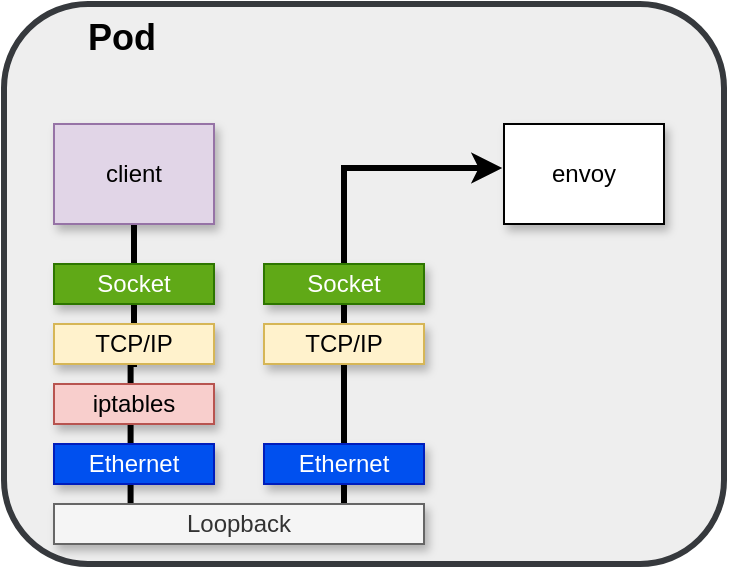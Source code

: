 <mxfile version="14.5.8" type="github">
  <diagram id="aHRHjcFz1VeGPJ0iJYx0" name="Page-1">
    <mxGraphModel dx="1550" dy="873" grid="1" gridSize="10" guides="1" tooltips="1" connect="1" arrows="1" fold="1" page="1" pageScale="1" pageWidth="850" pageHeight="1100" math="0" shadow="0">
      <root>
        <mxCell id="0" />
        <mxCell id="1" parent="0" />
        <mxCell id="dDKkFYbfrsNewKFnOTtp-2" value="&lt;font style=&quot;font-size: 18px&quot;&gt;&lt;b&gt;&amp;nbsp; &amp;nbsp; &amp;nbsp; &amp;nbsp; &lt;font style=&quot;font-size: 18px&quot;&gt;Pod&lt;/font&gt;&lt;/b&gt;&lt;/font&gt;" style="rounded=1;whiteSpace=wrap;html=1;align=left;verticalAlign=top;fontSize=13;strokeWidth=3;fillColor=#eeeeee;strokeColor=#36393d;" vertex="1" parent="1">
          <mxGeometry x="180" y="50" width="360" height="280" as="geometry" />
        </mxCell>
        <mxCell id="dDKkFYbfrsNewKFnOTtp-3" value="" style="edgeStyle=orthogonalEdgeStyle;rounded=0;orthogonalLoop=1;jettySize=auto;html=1;entryX=0.207;entryY=0.118;entryDx=0;entryDy=0;entryPerimeter=0;strokeWidth=3;endArrow=none;endFill=0;" edge="1" parent="1" source="dDKkFYbfrsNewKFnOTtp-4" target="dDKkFYbfrsNewKFnOTtp-9">
          <mxGeometry relative="1" as="geometry" />
        </mxCell>
        <mxCell id="dDKkFYbfrsNewKFnOTtp-4" value="client" style="rounded=0;whiteSpace=wrap;html=1;fillColor=#e1d5e7;strokeColor=#9673a6;shadow=1;" vertex="1" parent="1">
          <mxGeometry x="205" y="110" width="80" height="50" as="geometry" />
        </mxCell>
        <mxCell id="dDKkFYbfrsNewKFnOTtp-5" value="Socket" style="rounded=0;whiteSpace=wrap;html=1;fillColor=#60a917;strokeColor=#2D7600;fontColor=#ffffff;shadow=1;" vertex="1" parent="1">
          <mxGeometry x="205" y="180" width="80" height="20" as="geometry" />
        </mxCell>
        <mxCell id="dDKkFYbfrsNewKFnOTtp-6" value="TCP/IP&lt;span style=&quot;color: rgba(0 , 0 , 0 , 0) ; font-family: monospace ; font-size: 0px&quot;&gt;%3CmxGraphModel%3E%3Croot%3E%3CmxCell%20id%3D%220%22%2F%3E%3CmxCell%20id%3D%221%22%20parent%3D%220%22%2F%3E%3CmxCell%20id%3D%222%22%20value%3D%22Socket%22%20style%3D%22rounded%3D0%3BwhiteSpace%3Dwrap%3Bhtml%3D1%3B%22%20vertex%3D%221%22%20parent%3D%221%22%3E%3CmxGeometry%20x%3D%22205%22%20y%3D%22180%22%20width%3D%2280%22%20height%3D%2220%22%20as%3D%22geometry%22%2F%3E%3C%2FmxCell%3E%3C%2Froot%3E%3C%2FmxGraphModel%3E&lt;/span&gt;" style="rounded=0;whiteSpace=wrap;html=1;fillColor=#fff2cc;strokeColor=#d6b656;shadow=1;" vertex="1" parent="1">
          <mxGeometry x="205" y="210" width="80" height="20" as="geometry" />
        </mxCell>
        <mxCell id="dDKkFYbfrsNewKFnOTtp-7" value="iptables" style="rounded=0;whiteSpace=wrap;html=1;fillColor=#f8cecc;strokeColor=#b85450;shadow=1;" vertex="1" parent="1">
          <mxGeometry x="205" y="240" width="80" height="20" as="geometry" />
        </mxCell>
        <mxCell id="dDKkFYbfrsNewKFnOTtp-8" style="edgeStyle=orthogonalEdgeStyle;rounded=0;orthogonalLoop=1;jettySize=auto;html=1;strokeColor=#000000;entryX=-0.011;entryY=0.44;entryDx=0;entryDy=0;entryPerimeter=0;strokeWidth=3;" edge="1" parent="1" source="dDKkFYbfrsNewKFnOTtp-9" target="dDKkFYbfrsNewKFnOTtp-15">
          <mxGeometry relative="1" as="geometry">
            <Array as="points">
              <mxPoint x="350" y="132" />
            </Array>
          </mxGeometry>
        </mxCell>
        <mxCell id="dDKkFYbfrsNewKFnOTtp-9" value="Loopback" style="rounded=0;whiteSpace=wrap;html=1;fillColor=#f5f5f5;strokeColor=#666666;fontColor=#333333;shadow=1;" vertex="1" parent="1">
          <mxGeometry x="205" y="300" width="185" height="20" as="geometry" />
        </mxCell>
        <mxCell id="dDKkFYbfrsNewKFnOTtp-10" value="Ethernet" style="rounded=0;whiteSpace=wrap;html=1;fillColor=#0050ef;strokeColor=#001DBC;fontColor=#ffffff;shadow=1;" vertex="1" parent="1">
          <mxGeometry x="205" y="270" width="80" height="20" as="geometry" />
        </mxCell>
        <mxCell id="dDKkFYbfrsNewKFnOTtp-11" value="Socket" style="rounded=0;whiteSpace=wrap;html=1;fillColor=#60a917;strokeColor=#2D7600;fontColor=#ffffff;shadow=1;" vertex="1" parent="1">
          <mxGeometry x="310" y="180" width="80" height="20" as="geometry" />
        </mxCell>
        <mxCell id="dDKkFYbfrsNewKFnOTtp-12" value="TCP/IP&lt;span style=&quot;color: rgba(0 , 0 , 0 , 0) ; font-family: monospace ; font-size: 0px&quot;&gt;%3CmxGraphModel%3E%3Croot%3E%3CmxCell%20id%3D%220%22%2F%3E%3CmxCell%20id%3D%221%22%20parent%3D%220%22%2F%3E%3CmxCell%20id%3D%222%22%20value%3D%22Socket%22%20style%3D%22rounded%3D0%3BwhiteSpace%3Dwrap%3Bhtml%3D1%3B%22%20vertex%3D%221%22%20parent%3D%221%22%3E%3CmxGeometry%20x%3D%22205%22%20y%3D%22180%22%20width%3D%2280%22%20height%3D%2220%22%20as%3D%22geometry%22%2F%3E%3C%2FmxCell%3E%3C%2Froot%3E%3C%2FmxGraphModel%3E&lt;/span&gt;" style="rounded=0;whiteSpace=wrap;html=1;fillColor=#fff2cc;strokeColor=#d6b656;shadow=1;" vertex="1" parent="1">
          <mxGeometry x="310" y="210" width="80" height="20" as="geometry" />
        </mxCell>
        <mxCell id="dDKkFYbfrsNewKFnOTtp-13" value="Ethernet" style="rounded=0;whiteSpace=wrap;html=1;fillColor=#0050ef;strokeColor=#001DBC;fontColor=#ffffff;shadow=1;" vertex="1" parent="1">
          <mxGeometry x="310" y="270" width="80" height="20" as="geometry" />
        </mxCell>
        <mxCell id="dDKkFYbfrsNewKFnOTtp-15" value="envoy" style="rounded=0;whiteSpace=wrap;html=1;shadow=1;" vertex="1" parent="1">
          <mxGeometry x="430" y="110" width="80" height="50" as="geometry" />
        </mxCell>
      </root>
    </mxGraphModel>
  </diagram>
</mxfile>
